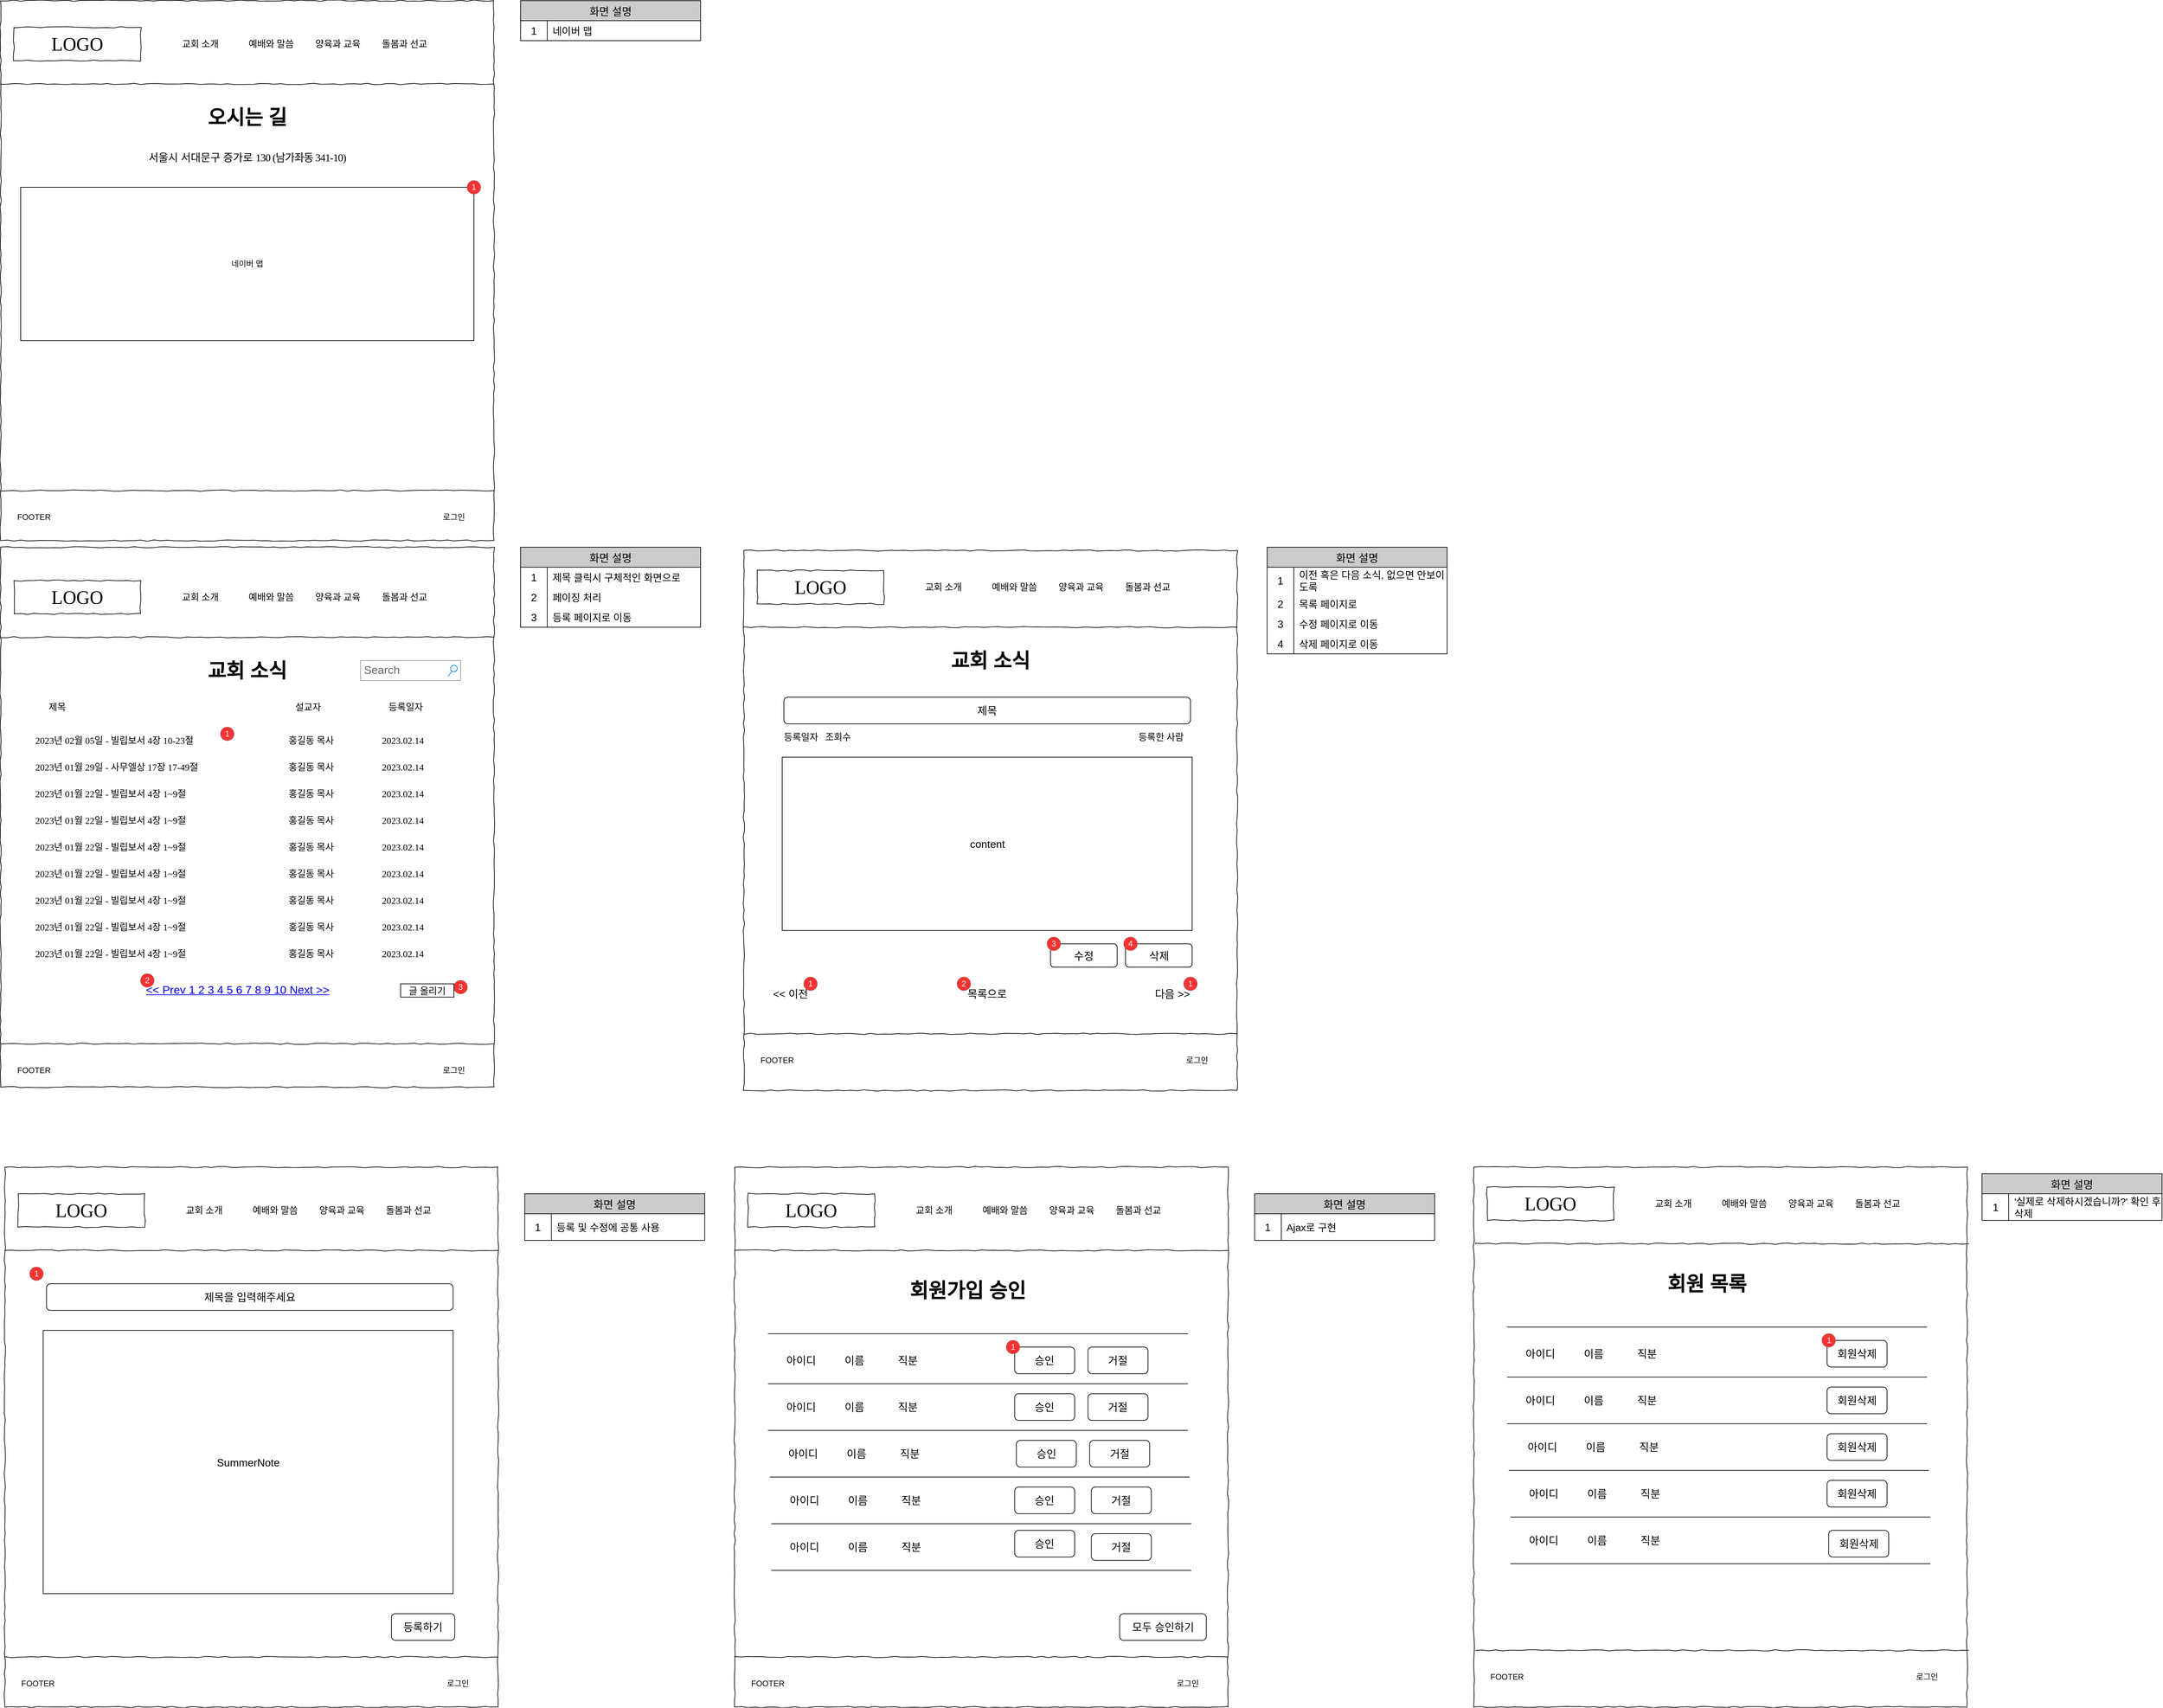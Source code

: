 <mxfile version="20.8.20" type="github">
  <diagram name="Page-1" id="03018318-947c-dd8e-b7a3-06fadd420f32">
    <mxGraphModel dx="3489" dy="1897" grid="1" gridSize="10" guides="1" tooltips="1" connect="1" arrows="1" fold="1" page="1" pageScale="1" pageWidth="1100" pageHeight="850" background="none" math="0" shadow="0">
      <root>
        <mxCell id="0" />
        <mxCell id="1" parent="0" />
        <mxCell id="9oPECJLN3mcHFEdt0U46-1" value="" style="whiteSpace=wrap;html=1;rounded=0;shadow=0;labelBackgroundColor=none;strokeColor=#000000;strokeWidth=1;fillColor=none;fontFamily=Verdana;fontSize=12;fontColor=#000000;align=center;comic=1;" parent="1" vertex="1">
          <mxGeometry x="220" y="120" width="740" height="810" as="geometry" />
        </mxCell>
        <mxCell id="9oPECJLN3mcHFEdt0U46-2" value="LOGO" style="whiteSpace=wrap;html=1;rounded=0;shadow=0;labelBackgroundColor=none;strokeWidth=1;fontFamily=Verdana;fontSize=28;align=center;comic=1;" parent="1" vertex="1">
          <mxGeometry x="240" y="160" width="190" height="50" as="geometry" />
        </mxCell>
        <mxCell id="9oPECJLN3mcHFEdt0U46-3" value="교회 소개" style="text;html=1;points=[];align=left;verticalAlign=top;spacingTop=-4;fontSize=14;fontFamily=Verdana" parent="1" vertex="1">
          <mxGeometry x="490" y="175" width="60" height="20" as="geometry" />
        </mxCell>
        <mxCell id="9oPECJLN3mcHFEdt0U46-4" value="예배와 말씀" style="text;html=1;points=[];align=left;verticalAlign=top;spacingTop=-4;fontSize=14;fontFamily=Verdana" parent="1" vertex="1">
          <mxGeometry x="590" y="175" width="60" height="20" as="geometry" />
        </mxCell>
        <mxCell id="9oPECJLN3mcHFEdt0U46-5" value="양육과 교육" style="text;html=1;points=[];align=left;verticalAlign=top;spacingTop=-4;fontSize=14;fontFamily=Verdana" parent="1" vertex="1">
          <mxGeometry x="690" y="175" width="60" height="20" as="geometry" />
        </mxCell>
        <mxCell id="9oPECJLN3mcHFEdt0U46-6" value="돌봄과 선교" style="text;html=1;points=[];align=left;verticalAlign=top;spacingTop=-4;fontSize=14;fontFamily=Verdana" parent="1" vertex="1">
          <mxGeometry x="790" y="175" width="60" height="20" as="geometry" />
        </mxCell>
        <mxCell id="9oPECJLN3mcHFEdt0U46-7" value="" style="line;strokeWidth=1;html=1;rounded=0;shadow=0;labelBackgroundColor=none;fillColor=none;fontFamily=Verdana;fontSize=14;fontColor=#000000;align=center;comic=1;" parent="1" vertex="1">
          <mxGeometry x="220" y="240" width="740" height="10" as="geometry" />
        </mxCell>
        <mxCell id="9oPECJLN3mcHFEdt0U46-10" value="네이버 맵" style="rounded=0;whiteSpace=wrap;html=1;" parent="1" vertex="1">
          <mxGeometry x="250" y="400" width="680" height="230" as="geometry" />
        </mxCell>
        <mxCell id="9oPECJLN3mcHFEdt0U46-12" value="화면 설명" style="shape=table;startSize=30;container=1;collapsible=0;childLayout=tableLayout;fixedRows=1;rowLines=0;fontStyle=0;strokeColor=default;fontSize=16;fontColor=#000000;fillColor=#CCCCCC;" parent="1" vertex="1">
          <mxGeometry x="1000" y="120" width="270" height="60" as="geometry" />
        </mxCell>
        <mxCell id="9oPECJLN3mcHFEdt0U46-13" value="" style="shape=tableRow;horizontal=0;startSize=0;swimlaneHead=0;swimlaneBody=0;top=0;left=0;bottom=0;right=0;collapsible=0;dropTarget=0;fillColor=none;points=[[0,0.5],[1,0.5]];portConstraint=eastwest;strokeColor=inherit;fontSize=16;fontColor=#FFFFFF;" parent="9oPECJLN3mcHFEdt0U46-12" vertex="1">
          <mxGeometry y="30" width="270" height="30" as="geometry" />
        </mxCell>
        <mxCell id="9oPECJLN3mcHFEdt0U46-14" value="1" style="shape=partialRectangle;html=1;whiteSpace=wrap;connectable=0;fillColor=none;top=0;left=0;bottom=0;right=0;overflow=hidden;pointerEvents=1;strokeColor=inherit;fontSize=16;fontColor=#000000;" parent="9oPECJLN3mcHFEdt0U46-13" vertex="1">
          <mxGeometry width="40" height="30" as="geometry">
            <mxRectangle width="40" height="30" as="alternateBounds" />
          </mxGeometry>
        </mxCell>
        <mxCell id="9oPECJLN3mcHFEdt0U46-15" value="네이버 맵" style="shape=partialRectangle;html=1;whiteSpace=wrap;connectable=0;fillColor=none;top=0;left=0;bottom=0;right=0;align=left;spacingLeft=6;overflow=hidden;strokeColor=inherit;fontSize=15;fontColor=#000000;" parent="9oPECJLN3mcHFEdt0U46-13" vertex="1">
          <mxGeometry x="40" width="230" height="30" as="geometry">
            <mxRectangle width="230" height="30" as="alternateBounds" />
          </mxGeometry>
        </mxCell>
        <mxCell id="9oPECJLN3mcHFEdt0U46-25" value="" style="line;strokeWidth=1;html=1;rounded=0;shadow=0;labelBackgroundColor=none;fillColor=none;fontFamily=Verdana;fontSize=14;fontColor=#000000;align=center;comic=1;" parent="1" vertex="1">
          <mxGeometry x="220" y="850" width="740" height="10" as="geometry" />
        </mxCell>
        <mxCell id="9oPECJLN3mcHFEdt0U46-26" value="로그인" style="text;html=1;strokeColor=none;fillColor=none;align=center;verticalAlign=middle;whiteSpace=wrap;rounded=0;fontColor=#000000;" parent="1" vertex="1">
          <mxGeometry x="870" y="880" width="60" height="30" as="geometry" />
        </mxCell>
        <mxCell id="9oPECJLN3mcHFEdt0U46-27" value="FOOTER" style="text;html=1;strokeColor=none;fillColor=none;align=center;verticalAlign=middle;whiteSpace=wrap;rounded=0;fontColor=#000000;" parent="1" vertex="1">
          <mxGeometry x="240" y="880" width="60" height="30" as="geometry" />
        </mxCell>
        <mxCell id="9oPECJLN3mcHFEdt0U46-30" value="&lt;font color=&quot;#ffffff&quot;&gt;1&lt;/font&gt;" style="ellipse;whiteSpace=wrap;html=1;aspect=fixed;fillColor=#F83232;strokeColor=#b85450;" parent="1" vertex="1">
          <mxGeometry x="920" y="390" width="20" height="20" as="geometry" />
        </mxCell>
        <mxCell id="9oPECJLN3mcHFEdt0U46-32" value="&lt;p style=&quot;line-height: 110%; font-size: 16px;&quot; class=&quot;0&quot;&gt;서울시 서대문구 증가로 &lt;span style=&quot;font-family: 굴림; letter-spacing: -0.5pt;&quot; lang=&quot;EN-US&quot;&gt;130 (&lt;/span&gt;&lt;span style=&quot;font-family: 굴림; letter-spacing: -0.5pt;&quot;&gt;남가좌동 &lt;/span&gt;&lt;span style=&quot;font-family: 굴림; letter-spacing: -0.5pt;&quot; lang=&quot;EN-US&quot;&gt;341-10)&lt;/span&gt;&lt;/p&gt;" style="text;html=1;strokeColor=none;fillColor=none;align=center;verticalAlign=middle;whiteSpace=wrap;rounded=0;" parent="1" vertex="1">
          <mxGeometry x="420" y="340" width="340" height="30" as="geometry" />
        </mxCell>
        <mxCell id="9oPECJLN3mcHFEdt0U46-33" value="&lt;font style=&quot;font-size: 30px;&quot;&gt;&lt;b&gt;오시는 길&lt;/b&gt;&lt;/font&gt;" style="text;html=1;strokeColor=none;fillColor=none;align=center;verticalAlign=middle;whiteSpace=wrap;rounded=0;" parent="1" vertex="1">
          <mxGeometry x="510" y="280" width="160" height="30" as="geometry" />
        </mxCell>
        <mxCell id="9oPECJLN3mcHFEdt0U46-53" value="" style="whiteSpace=wrap;html=1;rounded=0;shadow=0;labelBackgroundColor=none;strokeColor=#000000;strokeWidth=1;fillColor=none;fontFamily=Verdana;fontSize=12;fontColor=#000000;align=center;comic=1;" parent="1" vertex="1">
          <mxGeometry x="220" y="940" width="740" height="810" as="geometry" />
        </mxCell>
        <mxCell id="9oPECJLN3mcHFEdt0U46-54" value="LOGO" style="whiteSpace=wrap;html=1;rounded=0;shadow=0;labelBackgroundColor=none;strokeWidth=1;fontFamily=Verdana;fontSize=28;align=center;comic=1;" parent="1" vertex="1">
          <mxGeometry x="240" y="990" width="190" height="50" as="geometry" />
        </mxCell>
        <mxCell id="9oPECJLN3mcHFEdt0U46-55" value="교회 소개" style="text;html=1;points=[];align=left;verticalAlign=top;spacingTop=-4;fontSize=14;fontFamily=Verdana" parent="1" vertex="1">
          <mxGeometry x="490" y="1005" width="60" height="20" as="geometry" />
        </mxCell>
        <mxCell id="9oPECJLN3mcHFEdt0U46-56" value="예배와 말씀" style="text;html=1;points=[];align=left;verticalAlign=top;spacingTop=-4;fontSize=14;fontFamily=Verdana" parent="1" vertex="1">
          <mxGeometry x="590" y="1005" width="60" height="20" as="geometry" />
        </mxCell>
        <mxCell id="9oPECJLN3mcHFEdt0U46-57" value="양육과 교육" style="text;html=1;points=[];align=left;verticalAlign=top;spacingTop=-4;fontSize=14;fontFamily=Verdana" parent="1" vertex="1">
          <mxGeometry x="690" y="1005" width="60" height="20" as="geometry" />
        </mxCell>
        <mxCell id="9oPECJLN3mcHFEdt0U46-58" value="돌봄과 선교" style="text;html=1;points=[];align=left;verticalAlign=top;spacingTop=-4;fontSize=14;fontFamily=Verdana" parent="1" vertex="1">
          <mxGeometry x="790" y="1005" width="60" height="20" as="geometry" />
        </mxCell>
        <mxCell id="9oPECJLN3mcHFEdt0U46-59" value="" style="line;strokeWidth=1;html=1;rounded=0;shadow=0;labelBackgroundColor=none;fillColor=none;fontFamily=Verdana;fontSize=14;fontColor=#000000;align=center;comic=1;" parent="1" vertex="1">
          <mxGeometry x="220" y="1070" width="740" height="10" as="geometry" />
        </mxCell>
        <mxCell id="9oPECJLN3mcHFEdt0U46-61" value="화면 설명" style="shape=table;startSize=30;container=1;collapsible=0;childLayout=tableLayout;fixedRows=1;rowLines=0;fontStyle=0;strokeColor=default;fontSize=16;fontColor=#000000;fillColor=#CCCCCC;" parent="1" vertex="1">
          <mxGeometry x="1000" y="940" width="270" height="120" as="geometry" />
        </mxCell>
        <mxCell id="9oPECJLN3mcHFEdt0U46-62" value="" style="shape=tableRow;horizontal=0;startSize=0;swimlaneHead=0;swimlaneBody=0;top=0;left=0;bottom=0;right=0;collapsible=0;dropTarget=0;fillColor=none;points=[[0,0.5],[1,0.5]];portConstraint=eastwest;strokeColor=inherit;fontSize=16;fontColor=#FFFFFF;" parent="9oPECJLN3mcHFEdt0U46-61" vertex="1">
          <mxGeometry y="30" width="270" height="30" as="geometry" />
        </mxCell>
        <mxCell id="9oPECJLN3mcHFEdt0U46-63" value="1" style="shape=partialRectangle;html=1;whiteSpace=wrap;connectable=0;fillColor=none;top=0;left=0;bottom=0;right=0;overflow=hidden;pointerEvents=1;strokeColor=inherit;fontSize=16;fontColor=#000000;" parent="9oPECJLN3mcHFEdt0U46-62" vertex="1">
          <mxGeometry width="40" height="30" as="geometry">
            <mxRectangle width="40" height="30" as="alternateBounds" />
          </mxGeometry>
        </mxCell>
        <mxCell id="9oPECJLN3mcHFEdt0U46-64" value="제목 클릭시 구체적인 화면으로" style="shape=partialRectangle;html=1;whiteSpace=wrap;connectable=0;fillColor=none;top=0;left=0;bottom=0;right=0;align=left;spacingLeft=6;overflow=hidden;strokeColor=inherit;fontSize=15;fontColor=#000000;" parent="9oPECJLN3mcHFEdt0U46-62" vertex="1">
          <mxGeometry x="40" width="230" height="30" as="geometry">
            <mxRectangle width="230" height="30" as="alternateBounds" />
          </mxGeometry>
        </mxCell>
        <mxCell id="9oPECJLN3mcHFEdt0U46-370" value="" style="shape=tableRow;horizontal=0;startSize=0;swimlaneHead=0;swimlaneBody=0;top=0;left=0;bottom=0;right=0;collapsible=0;dropTarget=0;fillColor=none;points=[[0,0.5],[1,0.5]];portConstraint=eastwest;strokeColor=inherit;fontSize=16;fontColor=#FFFFFF;" parent="9oPECJLN3mcHFEdt0U46-61" vertex="1">
          <mxGeometry y="60" width="270" height="30" as="geometry" />
        </mxCell>
        <mxCell id="9oPECJLN3mcHFEdt0U46-371" value="2" style="shape=partialRectangle;html=1;whiteSpace=wrap;connectable=0;fillColor=none;top=0;left=0;bottom=0;right=0;overflow=hidden;pointerEvents=1;strokeColor=inherit;fontSize=16;fontColor=#000000;" parent="9oPECJLN3mcHFEdt0U46-370" vertex="1">
          <mxGeometry width="40" height="30" as="geometry">
            <mxRectangle width="40" height="30" as="alternateBounds" />
          </mxGeometry>
        </mxCell>
        <mxCell id="9oPECJLN3mcHFEdt0U46-372" value="페이징 처리" style="shape=partialRectangle;html=1;whiteSpace=wrap;connectable=0;fillColor=none;top=0;left=0;bottom=0;right=0;align=left;spacingLeft=6;overflow=hidden;strokeColor=inherit;fontSize=15;fontColor=#000000;" parent="9oPECJLN3mcHFEdt0U46-370" vertex="1">
          <mxGeometry x="40" width="230" height="30" as="geometry">
            <mxRectangle width="230" height="30" as="alternateBounds" />
          </mxGeometry>
        </mxCell>
        <mxCell id="9oPECJLN3mcHFEdt0U46-373" value="" style="shape=tableRow;horizontal=0;startSize=0;swimlaneHead=0;swimlaneBody=0;top=0;left=0;bottom=0;right=0;collapsible=0;dropTarget=0;fillColor=none;points=[[0,0.5],[1,0.5]];portConstraint=eastwest;strokeColor=inherit;fontSize=16;fontColor=#FFFFFF;" parent="9oPECJLN3mcHFEdt0U46-61" vertex="1">
          <mxGeometry y="90" width="270" height="30" as="geometry" />
        </mxCell>
        <mxCell id="9oPECJLN3mcHFEdt0U46-374" value="3" style="shape=partialRectangle;html=1;whiteSpace=wrap;connectable=0;fillColor=none;top=0;left=0;bottom=0;right=0;overflow=hidden;pointerEvents=1;strokeColor=inherit;fontSize=16;fontColor=#000000;" parent="9oPECJLN3mcHFEdt0U46-373" vertex="1">
          <mxGeometry width="40" height="30" as="geometry">
            <mxRectangle width="40" height="30" as="alternateBounds" />
          </mxGeometry>
        </mxCell>
        <mxCell id="9oPECJLN3mcHFEdt0U46-375" value="등록 페이지로 이동" style="shape=partialRectangle;html=1;whiteSpace=wrap;connectable=0;fillColor=none;top=0;left=0;bottom=0;right=0;align=left;spacingLeft=6;overflow=hidden;strokeColor=inherit;fontSize=15;fontColor=#000000;" parent="9oPECJLN3mcHFEdt0U46-373" vertex="1">
          <mxGeometry x="40" width="230" height="30" as="geometry">
            <mxRectangle width="230" height="30" as="alternateBounds" />
          </mxGeometry>
        </mxCell>
        <mxCell id="9oPECJLN3mcHFEdt0U46-65" value="" style="line;strokeWidth=1;html=1;rounded=0;shadow=0;labelBackgroundColor=none;fillColor=none;fontFamily=Verdana;fontSize=14;fontColor=#000000;align=center;comic=1;" parent="1" vertex="1">
          <mxGeometry x="220" y="1680" width="740" height="10" as="geometry" />
        </mxCell>
        <mxCell id="9oPECJLN3mcHFEdt0U46-66" value="로그인" style="text;html=1;strokeColor=none;fillColor=none;align=center;verticalAlign=middle;whiteSpace=wrap;rounded=0;fontColor=#000000;" parent="1" vertex="1">
          <mxGeometry x="870" y="1710" width="60" height="30" as="geometry" />
        </mxCell>
        <mxCell id="9oPECJLN3mcHFEdt0U46-67" value="FOOTER" style="text;html=1;strokeColor=none;fillColor=none;align=center;verticalAlign=middle;whiteSpace=wrap;rounded=0;fontColor=#000000;" parent="1" vertex="1">
          <mxGeometry x="240" y="1710" width="60" height="30" as="geometry" />
        </mxCell>
        <mxCell id="9oPECJLN3mcHFEdt0U46-70" value="&lt;font style=&quot;font-size: 30px;&quot;&gt;&lt;b&gt;교회 소식&lt;/b&gt;&lt;/font&gt;" style="text;html=1;strokeColor=none;fillColor=none;align=center;verticalAlign=middle;whiteSpace=wrap;rounded=0;" parent="1" vertex="1">
          <mxGeometry x="485" y="1110" width="210" height="30" as="geometry" />
        </mxCell>
        <mxCell id="9oPECJLN3mcHFEdt0U46-71" value="&lt;&lt; Prev 1 2 3 4 5 6 7 8 9 10 Next &gt;&gt;" style="strokeWidth=1;shadow=0;dashed=0;align=center;html=1;shape=mxgraph.mockup.navigation.pagination;linkText=;fontSize=17;fontColor=#0000ff;fontStyle=4;" parent="1" vertex="1">
          <mxGeometry x="400" y="1590" width="350" height="30" as="geometry" />
        </mxCell>
        <mxCell id="9oPECJLN3mcHFEdt0U46-221" value="&lt;font color=&quot;#ffffff&quot;&gt;1&lt;/font&gt;" style="ellipse;whiteSpace=wrap;html=1;aspect=fixed;fillColor=#F83232;strokeColor=#b85450;" parent="1" vertex="1">
          <mxGeometry x="550" y="1210" width="20" height="20" as="geometry" />
        </mxCell>
        <mxCell id="9oPECJLN3mcHFEdt0U46-239" value="&lt;font color=&quot;#ffffff&quot;&gt;3&lt;/font&gt;" style="ellipse;whiteSpace=wrap;html=1;aspect=fixed;fillColor=#F83232;strokeColor=#b85450;" parent="1" vertex="1">
          <mxGeometry x="900" y="1590" width="20" height="20" as="geometry" />
        </mxCell>
        <mxCell id="9oPECJLN3mcHFEdt0U46-241" value="제목" style="text;html=1;points=[];align=left;verticalAlign=top;spacingTop=-4;fontSize=14;fontFamily=Verdana" parent="1" vertex="1">
          <mxGeometry x="290" y="1170" width="60" height="20" as="geometry" />
        </mxCell>
        <mxCell id="9oPECJLN3mcHFEdt0U46-242" value="등록일자" style="text;html=1;points=[];align=left;verticalAlign=top;spacingTop=-4;fontSize=14;fontFamily=Verdana" parent="1" vertex="1">
          <mxGeometry x="800" y="1170" width="60" height="20" as="geometry" />
        </mxCell>
        <mxCell id="9oPECJLN3mcHFEdt0U46-244" value="2023년 02월 05일 - 빌립보서 4장 10-23절" style="text;html=1;points=[];align=left;verticalAlign=top;spacingTop=-4;fontSize=14;fontFamily=Verdana" parent="1" vertex="1">
          <mxGeometry x="270" y="1220" width="60" height="20" as="geometry" />
        </mxCell>
        <mxCell id="9oPECJLN3mcHFEdt0U46-245" value="2023년 01월 29일 - 사무엘상 17장 17-49절" style="text;html=1;points=[];align=left;verticalAlign=top;spacingTop=-4;fontSize=14;fontFamily=Verdana" parent="1" vertex="1">
          <mxGeometry x="270" y="1260" width="60" height="20" as="geometry" />
        </mxCell>
        <mxCell id="9oPECJLN3mcHFEdt0U46-246" value="2023.02.14" style="text;html=1;points=[];align=left;verticalAlign=top;spacingTop=-4;fontSize=14;fontFamily=Verdana" parent="1" vertex="1">
          <mxGeometry x="790" y="1220" width="60" height="20" as="geometry" />
        </mxCell>
        <mxCell id="9oPECJLN3mcHFEdt0U46-247" value="2023.02.14" style="text;html=1;points=[];align=left;verticalAlign=top;spacingTop=-4;fontSize=14;fontFamily=Verdana" parent="1" vertex="1">
          <mxGeometry x="790" y="1260" width="60" height="20" as="geometry" />
        </mxCell>
        <mxCell id="9oPECJLN3mcHFEdt0U46-248" value="2023년 01월 22일 - 빌립보서 4장 1~9절" style="text;html=1;points=[];align=left;verticalAlign=top;spacingTop=-4;fontSize=14;fontFamily=Verdana" parent="1" vertex="1">
          <mxGeometry x="270" y="1300" width="60" height="20" as="geometry" />
        </mxCell>
        <mxCell id="9oPECJLN3mcHFEdt0U46-249" value="2023.02.14" style="text;html=1;points=[];align=left;verticalAlign=top;spacingTop=-4;fontSize=14;fontFamily=Verdana" parent="1" vertex="1">
          <mxGeometry x="790" y="1300" width="60" height="20" as="geometry" />
        </mxCell>
        <mxCell id="9oPECJLN3mcHFEdt0U46-250" value="2023년 01월 22일 - 빌립보서 4장 1~9절" style="text;html=1;points=[];align=left;verticalAlign=top;spacingTop=-4;fontSize=14;fontFamily=Verdana" parent="1" vertex="1">
          <mxGeometry x="270" y="1340" width="60" height="20" as="geometry" />
        </mxCell>
        <mxCell id="9oPECJLN3mcHFEdt0U46-251" value="2023년 01월 22일 - 빌립보서 4장 1~9절" style="text;html=1;points=[];align=left;verticalAlign=top;spacingTop=-4;fontSize=14;fontFamily=Verdana" parent="1" vertex="1">
          <mxGeometry x="270" y="1380" width="60" height="20" as="geometry" />
        </mxCell>
        <mxCell id="9oPECJLN3mcHFEdt0U46-252" value="2023.02.14" style="text;html=1;points=[];align=left;verticalAlign=top;spacingTop=-4;fontSize=14;fontFamily=Verdana" parent="1" vertex="1">
          <mxGeometry x="790" y="1340" width="60" height="20" as="geometry" />
        </mxCell>
        <mxCell id="9oPECJLN3mcHFEdt0U46-253" value="2023.02.14" style="text;html=1;points=[];align=left;verticalAlign=top;spacingTop=-4;fontSize=14;fontFamily=Verdana" parent="1" vertex="1">
          <mxGeometry x="790" y="1380" width="60" height="20" as="geometry" />
        </mxCell>
        <mxCell id="9oPECJLN3mcHFEdt0U46-261" value="2023년 01월 22일 - 빌립보서 4장 1~9절" style="text;html=1;points=[];align=left;verticalAlign=top;spacingTop=-4;fontSize=14;fontFamily=Verdana" parent="1" vertex="1">
          <mxGeometry x="270" y="1420" width="60" height="20" as="geometry" />
        </mxCell>
        <mxCell id="9oPECJLN3mcHFEdt0U46-262" value="2023년 01월 22일 - 빌립보서 4장 1~9절" style="text;html=1;points=[];align=left;verticalAlign=top;spacingTop=-4;fontSize=14;fontFamily=Verdana" parent="1" vertex="1">
          <mxGeometry x="270" y="1460" width="60" height="20" as="geometry" />
        </mxCell>
        <mxCell id="9oPECJLN3mcHFEdt0U46-263" value="2023년 01월 22일 - 빌립보서 4장 1~9절" style="text;html=1;points=[];align=left;verticalAlign=top;spacingTop=-4;fontSize=14;fontFamily=Verdana" parent="1" vertex="1">
          <mxGeometry x="270" y="1500" width="60" height="20" as="geometry" />
        </mxCell>
        <mxCell id="9oPECJLN3mcHFEdt0U46-264" value="2023년 01월 22일 - 빌립보서 4장 1~9절" style="text;html=1;points=[];align=left;verticalAlign=top;spacingTop=-4;fontSize=14;fontFamily=Verdana" parent="1" vertex="1">
          <mxGeometry x="270" y="1540" width="60" height="20" as="geometry" />
        </mxCell>
        <mxCell id="9oPECJLN3mcHFEdt0U46-265" value="2023.02.14" style="text;html=1;points=[];align=left;verticalAlign=top;spacingTop=-4;fontSize=14;fontFamily=Verdana" parent="1" vertex="1">
          <mxGeometry x="790" y="1420" width="60" height="20" as="geometry" />
        </mxCell>
        <mxCell id="9oPECJLN3mcHFEdt0U46-266" value="2023.02.14" style="text;html=1;points=[];align=left;verticalAlign=top;spacingTop=-4;fontSize=14;fontFamily=Verdana" parent="1" vertex="1">
          <mxGeometry x="790" y="1460" width="60" height="20" as="geometry" />
        </mxCell>
        <mxCell id="9oPECJLN3mcHFEdt0U46-267" value="2023.02.14" style="text;html=1;points=[];align=left;verticalAlign=top;spacingTop=-4;fontSize=14;fontFamily=Verdana" parent="1" vertex="1">
          <mxGeometry x="790" y="1500" width="60" height="20" as="geometry" />
        </mxCell>
        <mxCell id="9oPECJLN3mcHFEdt0U46-268" value="2023.02.14" style="text;html=1;points=[];align=left;verticalAlign=top;spacingTop=-4;fontSize=14;fontFamily=Verdana" parent="1" vertex="1">
          <mxGeometry x="790" y="1540" width="60" height="20" as="geometry" />
        </mxCell>
        <mxCell id="9oPECJLN3mcHFEdt0U46-269" value="&lt;font style=&quot;font-size: 14px;&quot;&gt;글 올리기&lt;/font&gt;" style="rounded=0;whiteSpace=wrap;html=1;fontSize=18;" parent="1" vertex="1">
          <mxGeometry x="820" y="1595" width="80" height="20" as="geometry" />
        </mxCell>
        <mxCell id="9oPECJLN3mcHFEdt0U46-271" value="설교자" style="text;html=1;points=[];align=left;verticalAlign=top;spacingTop=-4;fontSize=14;fontFamily=Verdana" parent="1" vertex="1">
          <mxGeometry x="660" y="1170" width="60" height="20" as="geometry" />
        </mxCell>
        <mxCell id="9oPECJLN3mcHFEdt0U46-272" value="홍길동 목사" style="text;html=1;points=[];align=left;verticalAlign=top;spacingTop=-4;fontSize=14;fontFamily=Verdana" parent="1" vertex="1">
          <mxGeometry x="650" y="1220" width="60" height="20" as="geometry" />
        </mxCell>
        <mxCell id="9oPECJLN3mcHFEdt0U46-273" value="홍길동 목사" style="text;html=1;points=[];align=left;verticalAlign=top;spacingTop=-4;fontSize=14;fontFamily=Verdana" parent="1" vertex="1">
          <mxGeometry x="650" y="1260" width="60" height="20" as="geometry" />
        </mxCell>
        <mxCell id="9oPECJLN3mcHFEdt0U46-274" value="홍길동 목사" style="text;html=1;points=[];align=left;verticalAlign=top;spacingTop=-4;fontSize=14;fontFamily=Verdana" parent="1" vertex="1">
          <mxGeometry x="650" y="1300" width="60" height="20" as="geometry" />
        </mxCell>
        <mxCell id="9oPECJLN3mcHFEdt0U46-275" value="홍길동 목사" style="text;html=1;points=[];align=left;verticalAlign=top;spacingTop=-4;fontSize=14;fontFamily=Verdana" parent="1" vertex="1">
          <mxGeometry x="650" y="1340" width="60" height="20" as="geometry" />
        </mxCell>
        <mxCell id="9oPECJLN3mcHFEdt0U46-276" value="홍길동 목사" style="text;html=1;points=[];align=left;verticalAlign=top;spacingTop=-4;fontSize=14;fontFamily=Verdana" parent="1" vertex="1">
          <mxGeometry x="650" y="1380" width="60" height="20" as="geometry" />
        </mxCell>
        <mxCell id="9oPECJLN3mcHFEdt0U46-277" value="홍길동 목사" style="text;html=1;points=[];align=left;verticalAlign=top;spacingTop=-4;fontSize=14;fontFamily=Verdana" parent="1" vertex="1">
          <mxGeometry x="650" y="1420" width="60" height="20" as="geometry" />
        </mxCell>
        <mxCell id="9oPECJLN3mcHFEdt0U46-278" value="홍길동 목사" style="text;html=1;points=[];align=left;verticalAlign=top;spacingTop=-4;fontSize=14;fontFamily=Verdana" parent="1" vertex="1">
          <mxGeometry x="650" y="1460" width="60" height="20" as="geometry" />
        </mxCell>
        <mxCell id="9oPECJLN3mcHFEdt0U46-279" value="홍길동 목사" style="text;html=1;points=[];align=left;verticalAlign=top;spacingTop=-4;fontSize=14;fontFamily=Verdana" parent="1" vertex="1">
          <mxGeometry x="650" y="1500" width="60" height="20" as="geometry" />
        </mxCell>
        <mxCell id="9oPECJLN3mcHFEdt0U46-280" value="홍길동 목사" style="text;html=1;points=[];align=left;verticalAlign=top;spacingTop=-4;fontSize=14;fontFamily=Verdana" parent="1" vertex="1">
          <mxGeometry x="650" y="1540" width="60" height="20" as="geometry" />
        </mxCell>
        <mxCell id="9oPECJLN3mcHFEdt0U46-281" value="LOGO" style="whiteSpace=wrap;html=1;rounded=0;shadow=0;labelBackgroundColor=none;strokeWidth=1;fontFamily=Verdana;fontSize=28;align=center;comic=1;" parent="1" vertex="1">
          <mxGeometry x="1355" y="975" width="190" height="50" as="geometry" />
        </mxCell>
        <mxCell id="9oPECJLN3mcHFEdt0U46-282" value="교회 소개" style="text;html=1;points=[];align=left;verticalAlign=top;spacingTop=-4;fontSize=14;fontFamily=Verdana" parent="1" vertex="1">
          <mxGeometry x="1605" y="990" width="60" height="20" as="geometry" />
        </mxCell>
        <mxCell id="9oPECJLN3mcHFEdt0U46-283" value="예배와 말씀" style="text;html=1;points=[];align=left;verticalAlign=top;spacingTop=-4;fontSize=14;fontFamily=Verdana" parent="1" vertex="1">
          <mxGeometry x="1705" y="990" width="60" height="20" as="geometry" />
        </mxCell>
        <mxCell id="9oPECJLN3mcHFEdt0U46-284" value="양육과 교육" style="text;html=1;points=[];align=left;verticalAlign=top;spacingTop=-4;fontSize=14;fontFamily=Verdana" parent="1" vertex="1">
          <mxGeometry x="1805" y="990" width="60" height="20" as="geometry" />
        </mxCell>
        <mxCell id="9oPECJLN3mcHFEdt0U46-285" value="돌봄과 선교" style="text;html=1;points=[];align=left;verticalAlign=top;spacingTop=-4;fontSize=14;fontFamily=Verdana" parent="1" vertex="1">
          <mxGeometry x="1905" y="990" width="60" height="20" as="geometry" />
        </mxCell>
        <mxCell id="9oPECJLN3mcHFEdt0U46-286" value="" style="line;strokeWidth=1;html=1;rounded=0;shadow=0;labelBackgroundColor=none;fillColor=none;fontFamily=Verdana;fontSize=14;fontColor=#000000;align=center;comic=1;" parent="1" vertex="1">
          <mxGeometry x="1335" y="1055" width="740" height="10" as="geometry" />
        </mxCell>
        <mxCell id="9oPECJLN3mcHFEdt0U46-287" value="화면 설명" style="shape=table;startSize=30;container=1;collapsible=0;childLayout=tableLayout;fixedRows=1;rowLines=0;fontStyle=0;strokeColor=default;fontSize=16;fontColor=#000000;fillColor=#CCCCCC;" parent="1" vertex="1">
          <mxGeometry x="2120" y="940" width="270" height="160" as="geometry" />
        </mxCell>
        <mxCell id="9oPECJLN3mcHFEdt0U46-288" value="" style="shape=tableRow;horizontal=0;startSize=0;swimlaneHead=0;swimlaneBody=0;top=0;left=0;bottom=0;right=0;collapsible=0;dropTarget=0;fillColor=none;points=[[0,0.5],[1,0.5]];portConstraint=eastwest;strokeColor=inherit;fontSize=16;fontColor=#FFFFFF;" parent="9oPECJLN3mcHFEdt0U46-287" vertex="1">
          <mxGeometry y="30" width="270" height="40" as="geometry" />
        </mxCell>
        <mxCell id="9oPECJLN3mcHFEdt0U46-289" value="1" style="shape=partialRectangle;html=1;whiteSpace=wrap;connectable=0;fillColor=none;top=0;left=0;bottom=0;right=0;overflow=hidden;pointerEvents=1;strokeColor=inherit;fontSize=16;fontColor=#000000;" parent="9oPECJLN3mcHFEdt0U46-288" vertex="1">
          <mxGeometry width="40" height="40" as="geometry">
            <mxRectangle width="40" height="40" as="alternateBounds" />
          </mxGeometry>
        </mxCell>
        <mxCell id="9oPECJLN3mcHFEdt0U46-290" value="이전 혹은 다음 소식, 없으면 안보이도록" style="shape=partialRectangle;html=1;whiteSpace=wrap;connectable=0;fillColor=none;top=0;left=0;bottom=0;right=0;align=left;spacingLeft=6;overflow=hidden;strokeColor=inherit;fontSize=15;fontColor=#000000;" parent="9oPECJLN3mcHFEdt0U46-288" vertex="1">
          <mxGeometry x="40" width="230" height="40" as="geometry">
            <mxRectangle width="230" height="40" as="alternateBounds" />
          </mxGeometry>
        </mxCell>
        <mxCell id="9oPECJLN3mcHFEdt0U46-387" value="" style="shape=tableRow;horizontal=0;startSize=0;swimlaneHead=0;swimlaneBody=0;top=0;left=0;bottom=0;right=0;collapsible=0;dropTarget=0;fillColor=none;points=[[0,0.5],[1,0.5]];portConstraint=eastwest;strokeColor=inherit;fontSize=16;fontColor=#FFFFFF;" parent="9oPECJLN3mcHFEdt0U46-287" vertex="1">
          <mxGeometry y="70" width="270" height="30" as="geometry" />
        </mxCell>
        <mxCell id="9oPECJLN3mcHFEdt0U46-388" value="2" style="shape=partialRectangle;html=1;whiteSpace=wrap;connectable=0;fillColor=none;top=0;left=0;bottom=0;right=0;overflow=hidden;pointerEvents=1;strokeColor=inherit;fontSize=16;fontColor=#000000;" parent="9oPECJLN3mcHFEdt0U46-387" vertex="1">
          <mxGeometry width="40" height="30" as="geometry">
            <mxRectangle width="40" height="30" as="alternateBounds" />
          </mxGeometry>
        </mxCell>
        <mxCell id="9oPECJLN3mcHFEdt0U46-389" value="목록 페이지로" style="shape=partialRectangle;html=1;whiteSpace=wrap;connectable=0;fillColor=none;top=0;left=0;bottom=0;right=0;align=left;spacingLeft=6;overflow=hidden;strokeColor=inherit;fontSize=15;fontColor=#000000;" parent="9oPECJLN3mcHFEdt0U46-387" vertex="1">
          <mxGeometry x="40" width="230" height="30" as="geometry">
            <mxRectangle width="230" height="30" as="alternateBounds" />
          </mxGeometry>
        </mxCell>
        <mxCell id="9oPECJLN3mcHFEdt0U46-489" value="" style="shape=tableRow;horizontal=0;startSize=0;swimlaneHead=0;swimlaneBody=0;top=0;left=0;bottom=0;right=0;collapsible=0;dropTarget=0;fillColor=none;points=[[0,0.5],[1,0.5]];portConstraint=eastwest;strokeColor=inherit;fontSize=16;fontColor=#FFFFFF;" parent="9oPECJLN3mcHFEdt0U46-287" vertex="1">
          <mxGeometry y="100" width="270" height="30" as="geometry" />
        </mxCell>
        <mxCell id="9oPECJLN3mcHFEdt0U46-490" value="3" style="shape=partialRectangle;html=1;whiteSpace=wrap;connectable=0;fillColor=none;top=0;left=0;bottom=0;right=0;overflow=hidden;pointerEvents=1;strokeColor=inherit;fontSize=16;fontColor=#000000;" parent="9oPECJLN3mcHFEdt0U46-489" vertex="1">
          <mxGeometry width="40" height="30" as="geometry">
            <mxRectangle width="40" height="30" as="alternateBounds" />
          </mxGeometry>
        </mxCell>
        <mxCell id="9oPECJLN3mcHFEdt0U46-491" value="수정 페이지로 이동" style="shape=partialRectangle;html=1;whiteSpace=wrap;connectable=0;fillColor=none;top=0;left=0;bottom=0;right=0;align=left;spacingLeft=6;overflow=hidden;strokeColor=inherit;fontSize=15;fontColor=#000000;" parent="9oPECJLN3mcHFEdt0U46-489" vertex="1">
          <mxGeometry x="40" width="230" height="30" as="geometry">
            <mxRectangle width="230" height="30" as="alternateBounds" />
          </mxGeometry>
        </mxCell>
        <mxCell id="9oPECJLN3mcHFEdt0U46-492" value="" style="shape=tableRow;horizontal=0;startSize=0;swimlaneHead=0;swimlaneBody=0;top=0;left=0;bottom=0;right=0;collapsible=0;dropTarget=0;fillColor=none;points=[[0,0.5],[1,0.5]];portConstraint=eastwest;strokeColor=inherit;fontSize=16;fontColor=#FFFFFF;" parent="9oPECJLN3mcHFEdt0U46-287" vertex="1">
          <mxGeometry y="130" width="270" height="30" as="geometry" />
        </mxCell>
        <mxCell id="9oPECJLN3mcHFEdt0U46-493" value="4" style="shape=partialRectangle;html=1;whiteSpace=wrap;connectable=0;fillColor=none;top=0;left=0;bottom=0;right=0;overflow=hidden;pointerEvents=1;strokeColor=inherit;fontSize=16;fontColor=#000000;" parent="9oPECJLN3mcHFEdt0U46-492" vertex="1">
          <mxGeometry width="40" height="30" as="geometry">
            <mxRectangle width="40" height="30" as="alternateBounds" />
          </mxGeometry>
        </mxCell>
        <mxCell id="9oPECJLN3mcHFEdt0U46-494" value="삭제 페이지로 이동" style="shape=partialRectangle;html=1;whiteSpace=wrap;connectable=0;fillColor=none;top=0;left=0;bottom=0;right=0;align=left;spacingLeft=6;overflow=hidden;strokeColor=inherit;fontSize=15;fontColor=#000000;" parent="9oPECJLN3mcHFEdt0U46-492" vertex="1">
          <mxGeometry x="40" width="230" height="30" as="geometry">
            <mxRectangle width="230" height="30" as="alternateBounds" />
          </mxGeometry>
        </mxCell>
        <mxCell id="9oPECJLN3mcHFEdt0U46-291" value="" style="line;strokeWidth=1;html=1;rounded=0;shadow=0;labelBackgroundColor=none;fillColor=none;fontFamily=Verdana;fontSize=14;fontColor=#000000;align=center;comic=1;" parent="1" vertex="1">
          <mxGeometry x="1335" y="1665" width="740" height="10" as="geometry" />
        </mxCell>
        <mxCell id="9oPECJLN3mcHFEdt0U46-292" value="로그인" style="text;html=1;strokeColor=none;fillColor=none;align=center;verticalAlign=middle;whiteSpace=wrap;rounded=0;fontColor=#000000;" parent="1" vertex="1">
          <mxGeometry x="1985" y="1695" width="60" height="30" as="geometry" />
        </mxCell>
        <mxCell id="9oPECJLN3mcHFEdt0U46-293" value="FOOTER" style="text;html=1;strokeColor=none;fillColor=none;align=center;verticalAlign=middle;whiteSpace=wrap;rounded=0;fontColor=#000000;" parent="1" vertex="1">
          <mxGeometry x="1355" y="1695" width="60" height="30" as="geometry" />
        </mxCell>
        <mxCell id="9oPECJLN3mcHFEdt0U46-294" value="&lt;font style=&quot;font-size: 30px;&quot;&gt;&lt;b&gt;교회 소식&lt;/b&gt;&lt;/font&gt;" style="text;html=1;strokeColor=none;fillColor=none;align=center;verticalAlign=middle;whiteSpace=wrap;rounded=0;" parent="1" vertex="1">
          <mxGeometry x="1600" y="1095" width="210" height="30" as="geometry" />
        </mxCell>
        <mxCell id="9oPECJLN3mcHFEdt0U46-299" value="등록일자" style="text;html=1;points=[];align=left;verticalAlign=top;spacingTop=-4;fontSize=14;fontFamily=Verdana" parent="1" vertex="1">
          <mxGeometry x="1392.5" y="1215" width="60" height="20" as="geometry" />
        </mxCell>
        <mxCell id="9oPECJLN3mcHFEdt0U46-319" value="등록한 사람" style="text;html=1;points=[];align=left;verticalAlign=top;spacingTop=-4;fontSize=14;fontFamily=Verdana" parent="1" vertex="1">
          <mxGeometry x="1925" y="1215" width="60" height="20" as="geometry" />
        </mxCell>
        <mxCell id="9oPECJLN3mcHFEdt0U46-330" value="&lt;font color=&quot;#ffffff&quot;&gt;2&lt;/font&gt;" style="ellipse;whiteSpace=wrap;html=1;aspect=fixed;fillColor=#F83232;strokeColor=#b85450;" parent="1" vertex="1">
          <mxGeometry x="430" y="1580" width="20" height="20" as="geometry" />
        </mxCell>
        <mxCell id="9oPECJLN3mcHFEdt0U46-332" value="content" style="rounded=0;whiteSpace=wrap;html=1;fontSize=16;" parent="1" vertex="1">
          <mxGeometry x="1392.5" y="1255" width="615" height="260" as="geometry" />
        </mxCell>
        <mxCell id="9oPECJLN3mcHFEdt0U46-335" value="다음 &amp;gt;&amp;gt;" style="text;html=1;strokeColor=none;fillColor=none;align=center;verticalAlign=middle;whiteSpace=wrap;rounded=0;fontSize=16;" parent="1" vertex="1">
          <mxGeometry x="1947.5" y="1595" width="60" height="30" as="geometry" />
        </mxCell>
        <mxCell id="9oPECJLN3mcHFEdt0U46-336" value="&amp;lt;&amp;lt; 이전" style="text;html=1;strokeColor=none;fillColor=none;align=center;verticalAlign=middle;whiteSpace=wrap;rounded=0;fontSize=16;" parent="1" vertex="1">
          <mxGeometry x="1375" y="1595" width="60" height="30" as="geometry" />
        </mxCell>
        <mxCell id="9oPECJLN3mcHFEdt0U46-337" value="목록으로" style="text;html=1;strokeColor=none;fillColor=none;align=center;verticalAlign=middle;whiteSpace=wrap;rounded=0;fontSize=16;" parent="1" vertex="1">
          <mxGeometry x="1655" y="1595" width="90" height="30" as="geometry" />
        </mxCell>
        <mxCell id="9oPECJLN3mcHFEdt0U46-385" value="&lt;font color=&quot;#ffffff&quot;&gt;1&lt;/font&gt;" style="ellipse;whiteSpace=wrap;html=1;aspect=fixed;fillColor=#F83232;strokeColor=#b85450;" parent="1" vertex="1">
          <mxGeometry x="1425" y="1585" width="20" height="20" as="geometry" />
        </mxCell>
        <mxCell id="9oPECJLN3mcHFEdt0U46-386" value="&lt;font color=&quot;#ffffff&quot;&gt;1&lt;/font&gt;" style="ellipse;whiteSpace=wrap;html=1;aspect=fixed;fillColor=#F83232;strokeColor=#b85450;" parent="1" vertex="1">
          <mxGeometry x="1995" y="1585" width="20" height="20" as="geometry" />
        </mxCell>
        <mxCell id="9oPECJLN3mcHFEdt0U46-393" value="&lt;font color=&quot;#ffffff&quot;&gt;2&lt;/font&gt;" style="ellipse;whiteSpace=wrap;html=1;aspect=fixed;fillColor=#F83232;strokeColor=#b85450;" parent="1" vertex="1">
          <mxGeometry x="1655" y="1585" width="20" height="20" as="geometry" />
        </mxCell>
        <mxCell id="9oPECJLN3mcHFEdt0U46-394" value="Search" style="strokeWidth=1;shadow=0;dashed=0;align=center;html=1;shape=mxgraph.mockup.forms.searchBox;strokeColor=#999999;mainText=;strokeColor2=#008cff;fontColor=#666666;fontSize=17;align=left;spacingLeft=3;" parent="1" vertex="1">
          <mxGeometry x="760" y="1110" width="150" height="30" as="geometry" />
        </mxCell>
        <mxCell id="9oPECJLN3mcHFEdt0U46-449" value="제목" style="rounded=1;whiteSpace=wrap;html=1;fontSize=16;" parent="1" vertex="1">
          <mxGeometry x="1395" y="1165" width="610" height="40" as="geometry" />
        </mxCell>
        <mxCell id="9oPECJLN3mcHFEdt0U46-450" value="조회수" style="text;html=1;points=[];align=left;verticalAlign=top;spacingTop=-4;fontSize=14;fontFamily=Verdana" parent="1" vertex="1">
          <mxGeometry x="1455" y="1215" width="60" height="20" as="geometry" />
        </mxCell>
        <mxCell id="9oPECJLN3mcHFEdt0U46-453" value="LOGO" style="whiteSpace=wrap;html=1;rounded=0;shadow=0;labelBackgroundColor=none;strokeWidth=1;fontFamily=Verdana;fontSize=28;align=center;comic=1;" parent="1" vertex="1">
          <mxGeometry x="246.25" y="1910" width="190" height="50" as="geometry" />
        </mxCell>
        <mxCell id="9oPECJLN3mcHFEdt0U46-454" value="교회 소개" style="text;html=1;points=[];align=left;verticalAlign=top;spacingTop=-4;fontSize=14;fontFamily=Verdana" parent="1" vertex="1">
          <mxGeometry x="496.25" y="1925" width="60" height="20" as="geometry" />
        </mxCell>
        <mxCell id="9oPECJLN3mcHFEdt0U46-455" value="예배와 말씀" style="text;html=1;points=[];align=left;verticalAlign=top;spacingTop=-4;fontSize=14;fontFamily=Verdana" parent="1" vertex="1">
          <mxGeometry x="596.25" y="1925" width="60" height="20" as="geometry" />
        </mxCell>
        <mxCell id="9oPECJLN3mcHFEdt0U46-456" value="양육과 교육" style="text;html=1;points=[];align=left;verticalAlign=top;spacingTop=-4;fontSize=14;fontFamily=Verdana" parent="1" vertex="1">
          <mxGeometry x="696.25" y="1925" width="60" height="20" as="geometry" />
        </mxCell>
        <mxCell id="9oPECJLN3mcHFEdt0U46-457" value="돌봄과 선교" style="text;html=1;points=[];align=left;verticalAlign=top;spacingTop=-4;fontSize=14;fontFamily=Verdana" parent="1" vertex="1">
          <mxGeometry x="796.25" y="1925" width="60" height="20" as="geometry" />
        </mxCell>
        <mxCell id="9oPECJLN3mcHFEdt0U46-458" value="" style="line;strokeWidth=1;html=1;rounded=0;shadow=0;labelBackgroundColor=none;fillColor=none;fontFamily=Verdana;fontSize=14;fontColor=#000000;align=center;comic=1;" parent="1" vertex="1">
          <mxGeometry x="226.25" y="1990" width="740" height="10" as="geometry" />
        </mxCell>
        <mxCell id="9oPECJLN3mcHFEdt0U46-459" value="화면 설명" style="shape=table;startSize=30;container=1;collapsible=0;childLayout=tableLayout;fixedRows=1;rowLines=0;fontStyle=0;strokeColor=default;fontSize=16;fontColor=#000000;fillColor=#CCCCCC;" parent="1" vertex="1">
          <mxGeometry x="1006.25" y="1910" width="270" height="70" as="geometry" />
        </mxCell>
        <mxCell id="9oPECJLN3mcHFEdt0U46-460" value="" style="shape=tableRow;horizontal=0;startSize=0;swimlaneHead=0;swimlaneBody=0;top=0;left=0;bottom=0;right=0;collapsible=0;dropTarget=0;fillColor=none;points=[[0,0.5],[1,0.5]];portConstraint=eastwest;strokeColor=inherit;fontSize=16;fontColor=#FFFFFF;" parent="9oPECJLN3mcHFEdt0U46-459" vertex="1">
          <mxGeometry y="30" width="270" height="40" as="geometry" />
        </mxCell>
        <mxCell id="9oPECJLN3mcHFEdt0U46-461" value="1" style="shape=partialRectangle;html=1;whiteSpace=wrap;connectable=0;fillColor=none;top=0;left=0;bottom=0;right=0;overflow=hidden;pointerEvents=1;strokeColor=inherit;fontSize=16;fontColor=#000000;" parent="9oPECJLN3mcHFEdt0U46-460" vertex="1">
          <mxGeometry width="40" height="40" as="geometry">
            <mxRectangle width="40" height="40" as="alternateBounds" />
          </mxGeometry>
        </mxCell>
        <mxCell id="9oPECJLN3mcHFEdt0U46-462" value="등록 및 수정에 공통 사용" style="shape=partialRectangle;html=1;whiteSpace=wrap;connectable=0;fillColor=none;top=0;left=0;bottom=0;right=0;align=left;spacingLeft=6;overflow=hidden;strokeColor=inherit;fontSize=15;fontColor=#000000;" parent="9oPECJLN3mcHFEdt0U46-460" vertex="1">
          <mxGeometry x="40" width="230" height="40" as="geometry">
            <mxRectangle width="230" height="40" as="alternateBounds" />
          </mxGeometry>
        </mxCell>
        <mxCell id="9oPECJLN3mcHFEdt0U46-466" value="" style="line;strokeWidth=1;html=1;rounded=0;shadow=0;labelBackgroundColor=none;fillColor=none;fontFamily=Verdana;fontSize=14;fontColor=#000000;align=center;comic=1;" parent="1" vertex="1">
          <mxGeometry x="226.25" y="2600" width="740" height="10" as="geometry" />
        </mxCell>
        <mxCell id="9oPECJLN3mcHFEdt0U46-467" value="로그인" style="text;html=1;strokeColor=none;fillColor=none;align=center;verticalAlign=middle;whiteSpace=wrap;rounded=0;fontColor=#000000;" parent="1" vertex="1">
          <mxGeometry x="876.25" y="2630" width="60" height="30" as="geometry" />
        </mxCell>
        <mxCell id="9oPECJLN3mcHFEdt0U46-468" value="FOOTER" style="text;html=1;strokeColor=none;fillColor=none;align=center;verticalAlign=middle;whiteSpace=wrap;rounded=0;fontColor=#000000;" parent="1" vertex="1">
          <mxGeometry x="246.25" y="2630" width="60" height="30" as="geometry" />
        </mxCell>
        <mxCell id="9oPECJLN3mcHFEdt0U46-472" value="SummerNote" style="rounded=0;whiteSpace=wrap;html=1;fontSize=16;" parent="1" vertex="1">
          <mxGeometry x="283.75" y="2115" width="615" height="395" as="geometry" />
        </mxCell>
        <mxCell id="9oPECJLN3mcHFEdt0U46-479" value="제목을 입력해주세요" style="rounded=1;whiteSpace=wrap;html=1;fontSize=16;" parent="1" vertex="1">
          <mxGeometry x="288.75" y="2045" width="610" height="40" as="geometry" />
        </mxCell>
        <mxCell id="9oPECJLN3mcHFEdt0U46-482" value="등록하기" style="rounded=1;whiteSpace=wrap;html=1;fontSize=16;" parent="1" vertex="1">
          <mxGeometry x="806.25" y="2540" width="95" height="40" as="geometry" />
        </mxCell>
        <mxCell id="9oPECJLN3mcHFEdt0U46-483" value="" style="whiteSpace=wrap;html=1;rounded=0;shadow=0;labelBackgroundColor=none;strokeColor=#000000;strokeWidth=1;fillColor=none;fontFamily=Verdana;fontSize=12;fontColor=#000000;align=center;comic=1;" parent="1" vertex="1">
          <mxGeometry x="226.25" y="1870" width="740" height="810" as="geometry" />
        </mxCell>
        <mxCell id="9oPECJLN3mcHFEdt0U46-484" value="삭제" style="rounded=1;whiteSpace=wrap;html=1;fontSize=16;" parent="1" vertex="1">
          <mxGeometry x="1907.5" y="1535" width="100" height="35" as="geometry" />
        </mxCell>
        <mxCell id="9oPECJLN3mcHFEdt0U46-485" value="수정" style="rounded=1;whiteSpace=wrap;html=1;fontSize=16;" parent="1" vertex="1">
          <mxGeometry x="1795" y="1535" width="100" height="35" as="geometry" />
        </mxCell>
        <mxCell id="9oPECJLN3mcHFEdt0U46-487" value="&lt;font color=&quot;#ffffff&quot;&gt;3&lt;/font&gt;" style="ellipse;whiteSpace=wrap;html=1;aspect=fixed;fillColor=#F83232;strokeColor=#b85450;" parent="1" vertex="1">
          <mxGeometry x="1790" y="1525" width="20" height="20" as="geometry" />
        </mxCell>
        <mxCell id="9oPECJLN3mcHFEdt0U46-488" value="&lt;font color=&quot;#ffffff&quot;&gt;4&lt;/font&gt;" style="ellipse;whiteSpace=wrap;html=1;aspect=fixed;fillColor=#F83232;strokeColor=#b85450;" parent="1" vertex="1">
          <mxGeometry x="1905" y="1525" width="20" height="20" as="geometry" />
        </mxCell>
        <mxCell id="9oPECJLN3mcHFEdt0U46-495" value="&lt;font color=&quot;#ffffff&quot;&gt;1&lt;/font&gt;" style="ellipse;whiteSpace=wrap;html=1;aspect=fixed;fillColor=#F83232;strokeColor=#b85450;" parent="1" vertex="1">
          <mxGeometry x="263.75" y="2020" width="20" height="20" as="geometry" />
        </mxCell>
        <mxCell id="9oPECJLN3mcHFEdt0U46-497" value="LOGO" style="whiteSpace=wrap;html=1;rounded=0;shadow=0;labelBackgroundColor=none;strokeWidth=1;fontFamily=Verdana;fontSize=28;align=center;comic=1;" parent="1" vertex="1">
          <mxGeometry x="1341.25" y="1910" width="190" height="50" as="geometry" />
        </mxCell>
        <mxCell id="9oPECJLN3mcHFEdt0U46-498" value="교회 소개" style="text;html=1;points=[];align=left;verticalAlign=top;spacingTop=-4;fontSize=14;fontFamily=Verdana" parent="1" vertex="1">
          <mxGeometry x="1591.25" y="1925" width="60" height="20" as="geometry" />
        </mxCell>
        <mxCell id="9oPECJLN3mcHFEdt0U46-499" value="예배와 말씀" style="text;html=1;points=[];align=left;verticalAlign=top;spacingTop=-4;fontSize=14;fontFamily=Verdana" parent="1" vertex="1">
          <mxGeometry x="1691.25" y="1925" width="60" height="20" as="geometry" />
        </mxCell>
        <mxCell id="9oPECJLN3mcHFEdt0U46-500" value="양육과 교육" style="text;html=1;points=[];align=left;verticalAlign=top;spacingTop=-4;fontSize=14;fontFamily=Verdana" parent="1" vertex="1">
          <mxGeometry x="1791.25" y="1925" width="60" height="20" as="geometry" />
        </mxCell>
        <mxCell id="9oPECJLN3mcHFEdt0U46-501" value="돌봄과 선교" style="text;html=1;points=[];align=left;verticalAlign=top;spacingTop=-4;fontSize=14;fontFamily=Verdana" parent="1" vertex="1">
          <mxGeometry x="1891.25" y="1925" width="60" height="20" as="geometry" />
        </mxCell>
        <mxCell id="9oPECJLN3mcHFEdt0U46-502" value="" style="line;strokeWidth=1;html=1;rounded=0;shadow=0;labelBackgroundColor=none;fillColor=none;fontFamily=Verdana;fontSize=14;fontColor=#000000;align=center;comic=1;" parent="1" vertex="1">
          <mxGeometry x="1321.25" y="1990" width="740" height="10" as="geometry" />
        </mxCell>
        <mxCell id="9oPECJLN3mcHFEdt0U46-503" value="화면 설명" style="shape=table;startSize=30;container=1;collapsible=0;childLayout=tableLayout;fixedRows=1;rowLines=0;fontStyle=0;strokeColor=default;fontSize=16;fontColor=#000000;fillColor=#CCCCCC;" parent="1" vertex="1">
          <mxGeometry x="2101.25" y="1910" width="270" height="70" as="geometry" />
        </mxCell>
        <mxCell id="9oPECJLN3mcHFEdt0U46-504" value="" style="shape=tableRow;horizontal=0;startSize=0;swimlaneHead=0;swimlaneBody=0;top=0;left=0;bottom=0;right=0;collapsible=0;dropTarget=0;fillColor=none;points=[[0,0.5],[1,0.5]];portConstraint=eastwest;strokeColor=inherit;fontSize=16;fontColor=#FFFFFF;" parent="9oPECJLN3mcHFEdt0U46-503" vertex="1">
          <mxGeometry y="30" width="270" height="40" as="geometry" />
        </mxCell>
        <mxCell id="9oPECJLN3mcHFEdt0U46-505" value="1" style="shape=partialRectangle;html=1;whiteSpace=wrap;connectable=0;fillColor=none;top=0;left=0;bottom=0;right=0;overflow=hidden;pointerEvents=1;strokeColor=inherit;fontSize=16;fontColor=#000000;" parent="9oPECJLN3mcHFEdt0U46-504" vertex="1">
          <mxGeometry width="40" height="40" as="geometry">
            <mxRectangle width="40" height="40" as="alternateBounds" />
          </mxGeometry>
        </mxCell>
        <mxCell id="9oPECJLN3mcHFEdt0U46-506" value="Ajax로 구현" style="shape=partialRectangle;html=1;whiteSpace=wrap;connectable=0;fillColor=none;top=0;left=0;bottom=0;right=0;align=left;spacingLeft=6;overflow=hidden;strokeColor=inherit;fontSize=15;fontColor=#000000;" parent="9oPECJLN3mcHFEdt0U46-504" vertex="1">
          <mxGeometry x="40" width="230" height="40" as="geometry">
            <mxRectangle width="230" height="40" as="alternateBounds" />
          </mxGeometry>
        </mxCell>
        <mxCell id="9oPECJLN3mcHFEdt0U46-507" value="" style="line;strokeWidth=1;html=1;rounded=0;shadow=0;labelBackgroundColor=none;fillColor=none;fontFamily=Verdana;fontSize=14;fontColor=#000000;align=center;comic=1;" parent="1" vertex="1">
          <mxGeometry x="1321.25" y="2600" width="740" height="10" as="geometry" />
        </mxCell>
        <mxCell id="9oPECJLN3mcHFEdt0U46-508" value="로그인" style="text;html=1;strokeColor=none;fillColor=none;align=center;verticalAlign=middle;whiteSpace=wrap;rounded=0;fontColor=#000000;" parent="1" vertex="1">
          <mxGeometry x="1971.25" y="2630" width="60" height="30" as="geometry" />
        </mxCell>
        <mxCell id="9oPECJLN3mcHFEdt0U46-509" value="FOOTER" style="text;html=1;strokeColor=none;fillColor=none;align=center;verticalAlign=middle;whiteSpace=wrap;rounded=0;fontColor=#000000;" parent="1" vertex="1">
          <mxGeometry x="1341.25" y="2630" width="60" height="30" as="geometry" />
        </mxCell>
        <mxCell id="9oPECJLN3mcHFEdt0U46-512" value="모두 승인하기" style="rounded=1;whiteSpace=wrap;html=1;fontSize=16;" parent="1" vertex="1">
          <mxGeometry x="1898.75" y="2540" width="130" height="40" as="geometry" />
        </mxCell>
        <mxCell id="9oPECJLN3mcHFEdt0U46-520" value="" style="endArrow=none;html=1;rounded=0;fontSize=16;" parent="1" edge="1">
          <mxGeometry width="50" height="50" relative="1" as="geometry">
            <mxPoint x="1371.25" y="2120" as="sourcePoint" />
            <mxPoint x="2001.25" y="2120" as="targetPoint" />
          </mxGeometry>
        </mxCell>
        <mxCell id="9oPECJLN3mcHFEdt0U46-530" value="아이디" style="text;html=1;strokeColor=none;fillColor=none;align=center;verticalAlign=middle;whiteSpace=wrap;rounded=0;fontSize=16;" parent="1" vertex="1">
          <mxGeometry x="1391.25" y="2145" width="60" height="30" as="geometry" />
        </mxCell>
        <mxCell id="9oPECJLN3mcHFEdt0U46-531" value="이름" style="text;html=1;strokeColor=none;fillColor=none;align=center;verticalAlign=middle;whiteSpace=wrap;rounded=0;fontSize=16;" parent="1" vertex="1">
          <mxGeometry x="1471.25" y="2145" width="60" height="30" as="geometry" />
        </mxCell>
        <mxCell id="9oPECJLN3mcHFEdt0U46-532" value="직분" style="text;html=1;strokeColor=none;fillColor=none;align=center;verticalAlign=middle;whiteSpace=wrap;rounded=0;fontSize=16;" parent="1" vertex="1">
          <mxGeometry x="1551.25" y="2145" width="60" height="30" as="geometry" />
        </mxCell>
        <mxCell id="9oPECJLN3mcHFEdt0U46-533" value="" style="endArrow=none;html=1;rounded=0;fontSize=16;" parent="1" edge="1">
          <mxGeometry width="50" height="50" relative="1" as="geometry">
            <mxPoint x="1371.25" y="2195" as="sourcePoint" />
            <mxPoint x="2001.25" y="2195" as="targetPoint" />
          </mxGeometry>
        </mxCell>
        <mxCell id="9oPECJLN3mcHFEdt0U46-534" value="승인" style="rounded=1;whiteSpace=wrap;html=1;fontSize=16;" parent="1" vertex="1">
          <mxGeometry x="1741.25" y="2140" width="90" height="40" as="geometry" />
        </mxCell>
        <mxCell id="9oPECJLN3mcHFEdt0U46-535" value="거절" style="rounded=1;whiteSpace=wrap;html=1;fontSize=16;" parent="1" vertex="1">
          <mxGeometry x="1851.25" y="2140" width="90" height="40" as="geometry" />
        </mxCell>
        <mxCell id="9oPECJLN3mcHFEdt0U46-536" value="아이디" style="text;html=1;strokeColor=none;fillColor=none;align=center;verticalAlign=middle;whiteSpace=wrap;rounded=0;fontSize=16;" parent="1" vertex="1">
          <mxGeometry x="1391.25" y="2215" width="60" height="30" as="geometry" />
        </mxCell>
        <mxCell id="9oPECJLN3mcHFEdt0U46-537" value="이름" style="text;html=1;strokeColor=none;fillColor=none;align=center;verticalAlign=middle;whiteSpace=wrap;rounded=0;fontSize=16;" parent="1" vertex="1">
          <mxGeometry x="1471.25" y="2215" width="60" height="30" as="geometry" />
        </mxCell>
        <mxCell id="9oPECJLN3mcHFEdt0U46-538" value="직분" style="text;html=1;strokeColor=none;fillColor=none;align=center;verticalAlign=middle;whiteSpace=wrap;rounded=0;fontSize=16;" parent="1" vertex="1">
          <mxGeometry x="1551.25" y="2215" width="60" height="30" as="geometry" />
        </mxCell>
        <mxCell id="9oPECJLN3mcHFEdt0U46-539" value="" style="endArrow=none;html=1;rounded=0;fontSize=16;" parent="1" edge="1">
          <mxGeometry width="50" height="50" relative="1" as="geometry">
            <mxPoint x="1371.25" y="2265" as="sourcePoint" />
            <mxPoint x="2001.25" y="2265" as="targetPoint" />
          </mxGeometry>
        </mxCell>
        <mxCell id="9oPECJLN3mcHFEdt0U46-540" value="승인" style="rounded=1;whiteSpace=wrap;html=1;fontSize=16;" parent="1" vertex="1">
          <mxGeometry x="1741.25" y="2210" width="90" height="40" as="geometry" />
        </mxCell>
        <mxCell id="9oPECJLN3mcHFEdt0U46-541" value="거절" style="rounded=1;whiteSpace=wrap;html=1;fontSize=16;" parent="1" vertex="1">
          <mxGeometry x="1851.25" y="2210" width="90" height="40" as="geometry" />
        </mxCell>
        <mxCell id="9oPECJLN3mcHFEdt0U46-542" value="아이디" style="text;html=1;strokeColor=none;fillColor=none;align=center;verticalAlign=middle;whiteSpace=wrap;rounded=0;fontSize=16;" parent="1" vertex="1">
          <mxGeometry x="1393.75" y="2285" width="60" height="30" as="geometry" />
        </mxCell>
        <mxCell id="9oPECJLN3mcHFEdt0U46-543" value="이름" style="text;html=1;strokeColor=none;fillColor=none;align=center;verticalAlign=middle;whiteSpace=wrap;rounded=0;fontSize=16;" parent="1" vertex="1">
          <mxGeometry x="1473.75" y="2285" width="60" height="30" as="geometry" />
        </mxCell>
        <mxCell id="9oPECJLN3mcHFEdt0U46-544" value="직분" style="text;html=1;strokeColor=none;fillColor=none;align=center;verticalAlign=middle;whiteSpace=wrap;rounded=0;fontSize=16;" parent="1" vertex="1">
          <mxGeometry x="1553.75" y="2285" width="60" height="30" as="geometry" />
        </mxCell>
        <mxCell id="9oPECJLN3mcHFEdt0U46-545" value="" style="endArrow=none;html=1;rounded=0;fontSize=16;" parent="1" edge="1">
          <mxGeometry width="50" height="50" relative="1" as="geometry">
            <mxPoint x="1373.75" y="2335" as="sourcePoint" />
            <mxPoint x="2003.75" y="2335" as="targetPoint" />
          </mxGeometry>
        </mxCell>
        <mxCell id="9oPECJLN3mcHFEdt0U46-546" value="승인" style="rounded=1;whiteSpace=wrap;html=1;fontSize=16;" parent="1" vertex="1">
          <mxGeometry x="1743.75" y="2280" width="90" height="40" as="geometry" />
        </mxCell>
        <mxCell id="9oPECJLN3mcHFEdt0U46-547" value="거절" style="rounded=1;whiteSpace=wrap;html=1;fontSize=16;" parent="1" vertex="1">
          <mxGeometry x="1853.75" y="2280" width="90" height="40" as="geometry" />
        </mxCell>
        <mxCell id="9oPECJLN3mcHFEdt0U46-548" value="아이디" style="text;html=1;strokeColor=none;fillColor=none;align=center;verticalAlign=middle;whiteSpace=wrap;rounded=0;fontSize=16;" parent="1" vertex="1">
          <mxGeometry x="1396.25" y="2355" width="60" height="30" as="geometry" />
        </mxCell>
        <mxCell id="9oPECJLN3mcHFEdt0U46-549" value="이름" style="text;html=1;strokeColor=none;fillColor=none;align=center;verticalAlign=middle;whiteSpace=wrap;rounded=0;fontSize=16;" parent="1" vertex="1">
          <mxGeometry x="1476.25" y="2355" width="60" height="30" as="geometry" />
        </mxCell>
        <mxCell id="9oPECJLN3mcHFEdt0U46-550" value="직분" style="text;html=1;strokeColor=none;fillColor=none;align=center;verticalAlign=middle;whiteSpace=wrap;rounded=0;fontSize=16;" parent="1" vertex="1">
          <mxGeometry x="1556.25" y="2355" width="60" height="30" as="geometry" />
        </mxCell>
        <mxCell id="9oPECJLN3mcHFEdt0U46-551" value="" style="endArrow=none;html=1;rounded=0;fontSize=16;" parent="1" edge="1">
          <mxGeometry width="50" height="50" relative="1" as="geometry">
            <mxPoint x="1376.25" y="2405" as="sourcePoint" />
            <mxPoint x="2006.25" y="2405" as="targetPoint" />
          </mxGeometry>
        </mxCell>
        <mxCell id="9oPECJLN3mcHFEdt0U46-552" value="승인" style="rounded=1;whiteSpace=wrap;html=1;fontSize=16;" parent="1" vertex="1">
          <mxGeometry x="1741.25" y="2350" width="90" height="40" as="geometry" />
        </mxCell>
        <mxCell id="9oPECJLN3mcHFEdt0U46-553" value="거절" style="rounded=1;whiteSpace=wrap;html=1;fontSize=16;" parent="1" vertex="1">
          <mxGeometry x="1856.25" y="2350" width="90" height="40" as="geometry" />
        </mxCell>
        <mxCell id="9oPECJLN3mcHFEdt0U46-554" value="아이디" style="text;html=1;strokeColor=none;fillColor=none;align=center;verticalAlign=middle;whiteSpace=wrap;rounded=0;fontSize=16;" parent="1" vertex="1">
          <mxGeometry x="1396.25" y="2425" width="60" height="30" as="geometry" />
        </mxCell>
        <mxCell id="9oPECJLN3mcHFEdt0U46-555" value="이름" style="text;html=1;strokeColor=none;fillColor=none;align=center;verticalAlign=middle;whiteSpace=wrap;rounded=0;fontSize=16;" parent="1" vertex="1">
          <mxGeometry x="1476.25" y="2425" width="60" height="30" as="geometry" />
        </mxCell>
        <mxCell id="9oPECJLN3mcHFEdt0U46-556" value="직분" style="text;html=1;strokeColor=none;fillColor=none;align=center;verticalAlign=middle;whiteSpace=wrap;rounded=0;fontSize=16;" parent="1" vertex="1">
          <mxGeometry x="1556.25" y="2425" width="60" height="30" as="geometry" />
        </mxCell>
        <mxCell id="9oPECJLN3mcHFEdt0U46-557" value="" style="endArrow=none;html=1;rounded=0;fontSize=16;" parent="1" edge="1">
          <mxGeometry width="50" height="50" relative="1" as="geometry">
            <mxPoint x="1376.25" y="2475" as="sourcePoint" />
            <mxPoint x="2006.25" y="2475" as="targetPoint" />
          </mxGeometry>
        </mxCell>
        <mxCell id="9oPECJLN3mcHFEdt0U46-558" value="승인" style="rounded=1;whiteSpace=wrap;html=1;fontSize=16;" parent="1" vertex="1">
          <mxGeometry x="1741.25" y="2415" width="90" height="40" as="geometry" />
        </mxCell>
        <mxCell id="9oPECJLN3mcHFEdt0U46-559" value="거절" style="rounded=1;whiteSpace=wrap;html=1;fontSize=16;" parent="1" vertex="1">
          <mxGeometry x="1856.25" y="2420" width="90" height="40" as="geometry" />
        </mxCell>
        <mxCell id="9oPECJLN3mcHFEdt0U46-561" value="&lt;span style=&quot;font-size: 30px;&quot;&gt;&lt;b&gt;회원가입 승인&lt;/b&gt;&lt;/span&gt;" style="text;html=1;strokeColor=none;fillColor=none;align=center;verticalAlign=middle;whiteSpace=wrap;rounded=0;" parent="1" vertex="1">
          <mxGeometry x="1566.25" y="2040" width="210" height="30" as="geometry" />
        </mxCell>
        <mxCell id="9oPECJLN3mcHFEdt0U46-562" value="LOGO" style="whiteSpace=wrap;html=1;rounded=0;shadow=0;labelBackgroundColor=none;strokeWidth=1;fontFamily=Verdana;fontSize=28;align=center;comic=1;" parent="1" vertex="1">
          <mxGeometry x="2450" y="1900" width="190" height="50" as="geometry" />
        </mxCell>
        <mxCell id="9oPECJLN3mcHFEdt0U46-563" value="교회 소개" style="text;html=1;points=[];align=left;verticalAlign=top;spacingTop=-4;fontSize=14;fontFamily=Verdana" parent="1" vertex="1">
          <mxGeometry x="2700" y="1915" width="60" height="20" as="geometry" />
        </mxCell>
        <mxCell id="9oPECJLN3mcHFEdt0U46-564" value="예배와 말씀" style="text;html=1;points=[];align=left;verticalAlign=top;spacingTop=-4;fontSize=14;fontFamily=Verdana" parent="1" vertex="1">
          <mxGeometry x="2800" y="1915" width="60" height="20" as="geometry" />
        </mxCell>
        <mxCell id="9oPECJLN3mcHFEdt0U46-565" value="양육과 교육" style="text;html=1;points=[];align=left;verticalAlign=top;spacingTop=-4;fontSize=14;fontFamily=Verdana" parent="1" vertex="1">
          <mxGeometry x="2900" y="1915" width="60" height="20" as="geometry" />
        </mxCell>
        <mxCell id="9oPECJLN3mcHFEdt0U46-566" value="돌봄과 선교" style="text;html=1;points=[];align=left;verticalAlign=top;spacingTop=-4;fontSize=14;fontFamily=Verdana" parent="1" vertex="1">
          <mxGeometry x="3000" y="1915" width="60" height="20" as="geometry" />
        </mxCell>
        <mxCell id="9oPECJLN3mcHFEdt0U46-567" value="로그인" style="text;html=1;strokeColor=none;fillColor=none;align=center;verticalAlign=middle;whiteSpace=wrap;rounded=0;fontColor=#000000;" parent="1" vertex="1">
          <mxGeometry x="3080" y="2620" width="60" height="30" as="geometry" />
        </mxCell>
        <mxCell id="9oPECJLN3mcHFEdt0U46-568" value="FOOTER" style="text;html=1;strokeColor=none;fillColor=none;align=center;verticalAlign=middle;whiteSpace=wrap;rounded=0;fontColor=#000000;" parent="1" vertex="1">
          <mxGeometry x="2450" y="2620" width="60" height="30" as="geometry" />
        </mxCell>
        <mxCell id="9oPECJLN3mcHFEdt0U46-570" value="" style="endArrow=none;html=1;rounded=0;fontSize=16;" parent="1" edge="1">
          <mxGeometry width="50" height="50" relative="1" as="geometry">
            <mxPoint x="2480" y="2110" as="sourcePoint" />
            <mxPoint x="3110" y="2110" as="targetPoint" />
          </mxGeometry>
        </mxCell>
        <mxCell id="9oPECJLN3mcHFEdt0U46-571" value="아이디" style="text;html=1;strokeColor=none;fillColor=none;align=center;verticalAlign=middle;whiteSpace=wrap;rounded=0;fontSize=16;" parent="1" vertex="1">
          <mxGeometry x="2500" y="2135" width="60" height="30" as="geometry" />
        </mxCell>
        <mxCell id="9oPECJLN3mcHFEdt0U46-572" value="이름" style="text;html=1;strokeColor=none;fillColor=none;align=center;verticalAlign=middle;whiteSpace=wrap;rounded=0;fontSize=16;" parent="1" vertex="1">
          <mxGeometry x="2580" y="2135" width="60" height="30" as="geometry" />
        </mxCell>
        <mxCell id="9oPECJLN3mcHFEdt0U46-573" value="직분" style="text;html=1;strokeColor=none;fillColor=none;align=center;verticalAlign=middle;whiteSpace=wrap;rounded=0;fontSize=16;" parent="1" vertex="1">
          <mxGeometry x="2660" y="2135" width="60" height="30" as="geometry" />
        </mxCell>
        <mxCell id="9oPECJLN3mcHFEdt0U46-574" value="" style="endArrow=none;html=1;rounded=0;fontSize=16;" parent="1" edge="1">
          <mxGeometry width="50" height="50" relative="1" as="geometry">
            <mxPoint x="2480" y="2185" as="sourcePoint" />
            <mxPoint x="3110" y="2185" as="targetPoint" />
          </mxGeometry>
        </mxCell>
        <mxCell id="9oPECJLN3mcHFEdt0U46-576" value="회원삭제" style="rounded=1;whiteSpace=wrap;html=1;fontSize=16;" parent="1" vertex="1">
          <mxGeometry x="2960" y="2130" width="90" height="40" as="geometry" />
        </mxCell>
        <mxCell id="9oPECJLN3mcHFEdt0U46-577" value="아이디" style="text;html=1;strokeColor=none;fillColor=none;align=center;verticalAlign=middle;whiteSpace=wrap;rounded=0;fontSize=16;" parent="1" vertex="1">
          <mxGeometry x="2500" y="2205" width="60" height="30" as="geometry" />
        </mxCell>
        <mxCell id="9oPECJLN3mcHFEdt0U46-578" value="이름" style="text;html=1;strokeColor=none;fillColor=none;align=center;verticalAlign=middle;whiteSpace=wrap;rounded=0;fontSize=16;" parent="1" vertex="1">
          <mxGeometry x="2580" y="2205" width="60" height="30" as="geometry" />
        </mxCell>
        <mxCell id="9oPECJLN3mcHFEdt0U46-579" value="직분" style="text;html=1;strokeColor=none;fillColor=none;align=center;verticalAlign=middle;whiteSpace=wrap;rounded=0;fontSize=16;" parent="1" vertex="1">
          <mxGeometry x="2660" y="2205" width="60" height="30" as="geometry" />
        </mxCell>
        <mxCell id="9oPECJLN3mcHFEdt0U46-580" value="" style="endArrow=none;html=1;rounded=0;fontSize=16;" parent="1" edge="1">
          <mxGeometry width="50" height="50" relative="1" as="geometry">
            <mxPoint x="2480" y="2255" as="sourcePoint" />
            <mxPoint x="3110" y="2255" as="targetPoint" />
          </mxGeometry>
        </mxCell>
        <mxCell id="9oPECJLN3mcHFEdt0U46-583" value="아이디" style="text;html=1;strokeColor=none;fillColor=none;align=center;verticalAlign=middle;whiteSpace=wrap;rounded=0;fontSize=16;" parent="1" vertex="1">
          <mxGeometry x="2502.5" y="2275" width="60" height="30" as="geometry" />
        </mxCell>
        <mxCell id="9oPECJLN3mcHFEdt0U46-584" value="이름" style="text;html=1;strokeColor=none;fillColor=none;align=center;verticalAlign=middle;whiteSpace=wrap;rounded=0;fontSize=16;" parent="1" vertex="1">
          <mxGeometry x="2582.5" y="2275" width="60" height="30" as="geometry" />
        </mxCell>
        <mxCell id="9oPECJLN3mcHFEdt0U46-585" value="직분" style="text;html=1;strokeColor=none;fillColor=none;align=center;verticalAlign=middle;whiteSpace=wrap;rounded=0;fontSize=16;" parent="1" vertex="1">
          <mxGeometry x="2662.5" y="2275" width="60" height="30" as="geometry" />
        </mxCell>
        <mxCell id="9oPECJLN3mcHFEdt0U46-586" value="" style="endArrow=none;html=1;rounded=0;fontSize=16;" parent="1" edge="1">
          <mxGeometry width="50" height="50" relative="1" as="geometry">
            <mxPoint x="2482.5" y="2325" as="sourcePoint" />
            <mxPoint x="3112.5" y="2325" as="targetPoint" />
          </mxGeometry>
        </mxCell>
        <mxCell id="9oPECJLN3mcHFEdt0U46-589" value="아이디" style="text;html=1;strokeColor=none;fillColor=none;align=center;verticalAlign=middle;whiteSpace=wrap;rounded=0;fontSize=16;" parent="1" vertex="1">
          <mxGeometry x="2505" y="2345" width="60" height="30" as="geometry" />
        </mxCell>
        <mxCell id="9oPECJLN3mcHFEdt0U46-590" value="이름" style="text;html=1;strokeColor=none;fillColor=none;align=center;verticalAlign=middle;whiteSpace=wrap;rounded=0;fontSize=16;" parent="1" vertex="1">
          <mxGeometry x="2585" y="2345" width="60" height="30" as="geometry" />
        </mxCell>
        <mxCell id="9oPECJLN3mcHFEdt0U46-591" value="직분" style="text;html=1;strokeColor=none;fillColor=none;align=center;verticalAlign=middle;whiteSpace=wrap;rounded=0;fontSize=16;" parent="1" vertex="1">
          <mxGeometry x="2665" y="2345" width="60" height="30" as="geometry" />
        </mxCell>
        <mxCell id="9oPECJLN3mcHFEdt0U46-592" value="" style="endArrow=none;html=1;rounded=0;fontSize=16;" parent="1" edge="1">
          <mxGeometry width="50" height="50" relative="1" as="geometry">
            <mxPoint x="2485" y="2395" as="sourcePoint" />
            <mxPoint x="3115" y="2395" as="targetPoint" />
          </mxGeometry>
        </mxCell>
        <mxCell id="9oPECJLN3mcHFEdt0U46-595" value="아이디" style="text;html=1;strokeColor=none;fillColor=none;align=center;verticalAlign=middle;whiteSpace=wrap;rounded=0;fontSize=16;" parent="1" vertex="1">
          <mxGeometry x="2505" y="2415" width="60" height="30" as="geometry" />
        </mxCell>
        <mxCell id="9oPECJLN3mcHFEdt0U46-596" value="이름" style="text;html=1;strokeColor=none;fillColor=none;align=center;verticalAlign=middle;whiteSpace=wrap;rounded=0;fontSize=16;" parent="1" vertex="1">
          <mxGeometry x="2585" y="2415" width="60" height="30" as="geometry" />
        </mxCell>
        <mxCell id="9oPECJLN3mcHFEdt0U46-597" value="직분" style="text;html=1;strokeColor=none;fillColor=none;align=center;verticalAlign=middle;whiteSpace=wrap;rounded=0;fontSize=16;" parent="1" vertex="1">
          <mxGeometry x="2665" y="2415" width="60" height="30" as="geometry" />
        </mxCell>
        <mxCell id="9oPECJLN3mcHFEdt0U46-598" value="" style="endArrow=none;html=1;rounded=0;fontSize=16;" parent="1" edge="1">
          <mxGeometry width="50" height="50" relative="1" as="geometry">
            <mxPoint x="2485" y="2465" as="sourcePoint" />
            <mxPoint x="3115" y="2465" as="targetPoint" />
          </mxGeometry>
        </mxCell>
        <mxCell id="9oPECJLN3mcHFEdt0U46-601" value="&lt;span style=&quot;font-size: 30px;&quot;&gt;&lt;b&gt;회원 목록&lt;/b&gt;&lt;/span&gt;" style="text;html=1;strokeColor=none;fillColor=none;align=center;verticalAlign=middle;whiteSpace=wrap;rounded=0;" parent="1" vertex="1">
          <mxGeometry x="2675" y="2030" width="210" height="30" as="geometry" />
        </mxCell>
        <mxCell id="9oPECJLN3mcHFEdt0U46-602" value="회원삭제" style="rounded=1;whiteSpace=wrap;html=1;fontSize=16;" parent="1" vertex="1">
          <mxGeometry x="2960" y="2200" width="90" height="40" as="geometry" />
        </mxCell>
        <mxCell id="9oPECJLN3mcHFEdt0U46-603" value="회원삭제" style="rounded=1;whiteSpace=wrap;html=1;fontSize=16;" parent="1" vertex="1">
          <mxGeometry x="2960" y="2270" width="90" height="40" as="geometry" />
        </mxCell>
        <mxCell id="9oPECJLN3mcHFEdt0U46-604" value="회원삭제" style="rounded=1;whiteSpace=wrap;html=1;fontSize=16;" parent="1" vertex="1">
          <mxGeometry x="2962.5" y="2415" width="90" height="40" as="geometry" />
        </mxCell>
        <mxCell id="9oPECJLN3mcHFEdt0U46-605" value="회원삭제" style="rounded=1;whiteSpace=wrap;html=1;fontSize=16;" parent="1" vertex="1">
          <mxGeometry x="2960" y="2340" width="90" height="40" as="geometry" />
        </mxCell>
        <mxCell id="9oPECJLN3mcHFEdt0U46-608" value="" style="whiteSpace=wrap;html=1;rounded=0;shadow=0;labelBackgroundColor=none;strokeColor=#000000;strokeWidth=1;fillColor=none;fontFamily=Verdana;fontSize=12;fontColor=#000000;align=center;comic=1;" parent="1" vertex="1">
          <mxGeometry x="2430" y="1870" width="740" height="810" as="geometry" />
        </mxCell>
        <mxCell id="9oPECJLN3mcHFEdt0U46-610" value="" style="line;strokeWidth=1;html=1;rounded=0;shadow=0;labelBackgroundColor=none;fillColor=none;fontFamily=Verdana;fontSize=14;fontColor=#000000;align=center;comic=1;" parent="1" vertex="1">
          <mxGeometry x="2432.5" y="1980" width="740" height="10" as="geometry" />
        </mxCell>
        <mxCell id="9oPECJLN3mcHFEdt0U46-611" value="" style="line;strokeWidth=1;html=1;rounded=0;shadow=0;labelBackgroundColor=none;fillColor=none;fontFamily=Verdana;fontSize=14;fontColor=#000000;align=center;comic=1;" parent="1" vertex="1">
          <mxGeometry x="2432.5" y="2590" width="740" height="10" as="geometry" />
        </mxCell>
        <mxCell id="9oPECJLN3mcHFEdt0U46-612" value="" style="whiteSpace=wrap;html=1;rounded=0;shadow=0;labelBackgroundColor=none;strokeColor=#000000;strokeWidth=1;fillColor=none;fontFamily=Verdana;fontSize=12;fontColor=#000000;align=center;comic=1;" parent="1" vertex="1">
          <mxGeometry x="1321.25" y="1870" width="740" height="810" as="geometry" />
        </mxCell>
        <mxCell id="9oPECJLN3mcHFEdt0U46-613" value="&lt;font color=&quot;#ffffff&quot;&gt;1&lt;/font&gt;" style="ellipse;whiteSpace=wrap;html=1;aspect=fixed;fillColor=#F83232;strokeColor=#b85450;" parent="1" vertex="1">
          <mxGeometry x="1728.75" y="2130" width="20" height="20" as="geometry" />
        </mxCell>
        <mxCell id="9oPECJLN3mcHFEdt0U46-614" value="" style="whiteSpace=wrap;html=1;rounded=0;shadow=0;labelBackgroundColor=none;strokeColor=#000000;strokeWidth=1;fillColor=none;fontFamily=Verdana;fontSize=12;fontColor=#000000;align=center;comic=1;" parent="1" vertex="1">
          <mxGeometry x="1335" y="945" width="740" height="810" as="geometry" />
        </mxCell>
        <mxCell id="9oPECJLN3mcHFEdt0U46-615" value="&lt;font color=&quot;#ffffff&quot;&gt;1&lt;/font&gt;" style="ellipse;whiteSpace=wrap;html=1;aspect=fixed;fillColor=#F83232;strokeColor=#b85450;" parent="1" vertex="1">
          <mxGeometry x="2952.5" y="2120" width="20" height="20" as="geometry" />
        </mxCell>
        <mxCell id="9oPECJLN3mcHFEdt0U46-617" value="화면 설명" style="shape=table;startSize=30;container=1;collapsible=0;childLayout=tableLayout;fixedRows=1;rowLines=0;fontStyle=0;strokeColor=default;fontSize=16;fontColor=#000000;fillColor=#CCCCCC;" parent="1" vertex="1">
          <mxGeometry x="3192.5" y="1880" width="270" height="70" as="geometry" />
        </mxCell>
        <mxCell id="9oPECJLN3mcHFEdt0U46-618" value="" style="shape=tableRow;horizontal=0;startSize=0;swimlaneHead=0;swimlaneBody=0;top=0;left=0;bottom=0;right=0;collapsible=0;dropTarget=0;fillColor=none;points=[[0,0.5],[1,0.5]];portConstraint=eastwest;strokeColor=inherit;fontSize=16;fontColor=#FFFFFF;" parent="9oPECJLN3mcHFEdt0U46-617" vertex="1">
          <mxGeometry y="30" width="270" height="40" as="geometry" />
        </mxCell>
        <mxCell id="9oPECJLN3mcHFEdt0U46-619" value="1" style="shape=partialRectangle;html=1;whiteSpace=wrap;connectable=0;fillColor=none;top=0;left=0;bottom=0;right=0;overflow=hidden;pointerEvents=1;strokeColor=inherit;fontSize=16;fontColor=#000000;" parent="9oPECJLN3mcHFEdt0U46-618" vertex="1">
          <mxGeometry width="40" height="40" as="geometry">
            <mxRectangle width="40" height="40" as="alternateBounds" />
          </mxGeometry>
        </mxCell>
        <mxCell id="9oPECJLN3mcHFEdt0U46-620" value="&#39;실제로 삭제하시겠습니까?&#39; 확인 후 삭제" style="shape=partialRectangle;html=1;whiteSpace=wrap;connectable=0;fillColor=none;top=0;left=0;bottom=0;right=0;align=left;spacingLeft=6;overflow=hidden;strokeColor=inherit;fontSize=15;fontColor=#000000;" parent="9oPECJLN3mcHFEdt0U46-618" vertex="1">
          <mxGeometry x="40" width="230" height="40" as="geometry">
            <mxRectangle width="230" height="40" as="alternateBounds" />
          </mxGeometry>
        </mxCell>
      </root>
    </mxGraphModel>
  </diagram>
</mxfile>
